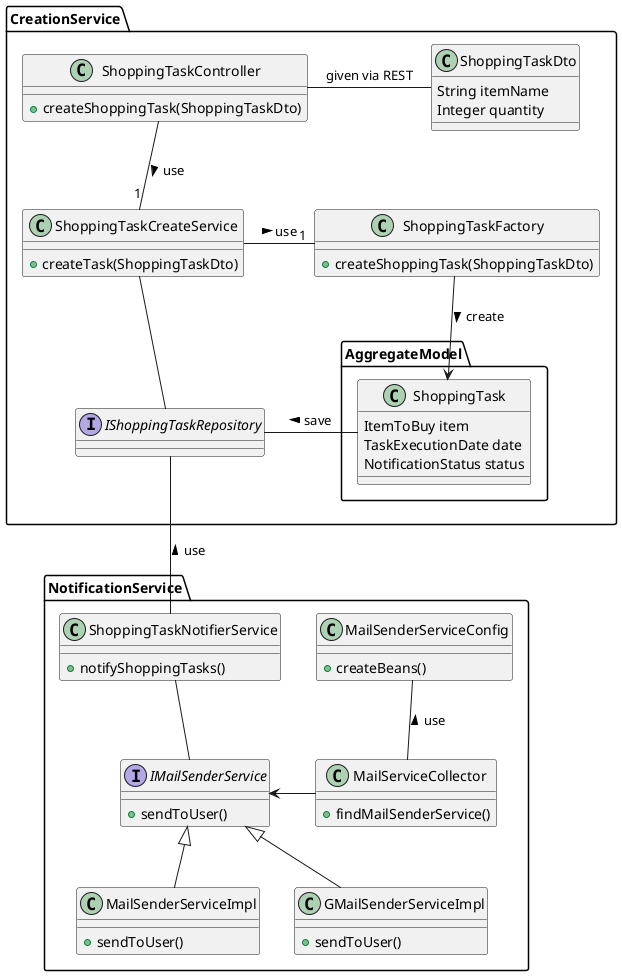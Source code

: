 @startuml
package CreationService {
  class ShoppingTaskController {
    + createShoppingTask(ShoppingTaskDto)
  }
  class ShoppingTaskCreateService {
    + createTask(ShoppingTaskDto)
  }

  class ShoppingTaskDto {
    String itemName
    Integer quantity
  }

  class ShoppingTaskFactory {
    + createShoppingTask(ShoppingTaskDto)
  }
  package AggregateModel{
    class ShoppingTask {
      ItemToBuy item
      TaskExecutionDate date
      NotificationStatus status
    }
  }
  interface IShoppingTaskRepository {

  }

  ShoppingTaskController - ShoppingTaskDto : given via REST
  ShoppingTaskController -- "1" ShoppingTaskCreateService : > use
  ShoppingTaskCreateService  - "1" ShoppingTaskFactory : > use
  ShoppingTaskCreateService  -- IShoppingTaskRepository
  ShoppingTaskFactory --> ShoppingTask : > create
  IShoppingTaskRepository - ShoppingTask : < save
}

package NotificationService {
  interface IMailSenderService {
    + sendToUser()
  }
  class MailSenderServiceImpl {
    + sendToUser()
  }
  class GMailSenderServiceImpl {
    + sendToUser()
  }
  class MailSenderServiceConfig {
    + createBeans()
  }
  class MailServiceCollector {
    + findMailSenderService()
  }
  IMailSenderService <|-- MailSenderServiceImpl
  IMailSenderService <|-- GMailSenderServiceImpl
  IMailSenderService <- MailServiceCollector
  MailSenderServiceConfig -- MailServiceCollector : < use


  class ShoppingTaskNotifierService {
    + notifyShoppingTasks()
  }

  IShoppingTaskRepository -- ShoppingTaskNotifierService : < use
  ShoppingTaskNotifierService -- IMailSenderService
}
@enduml
